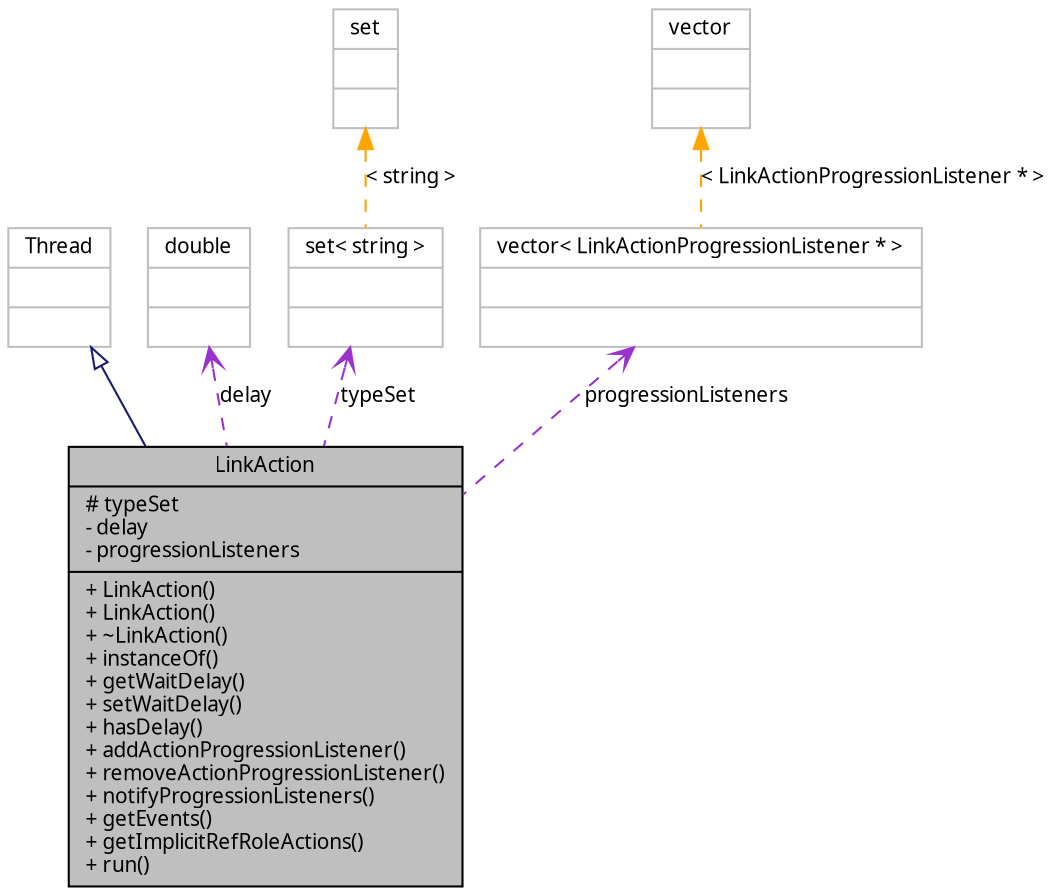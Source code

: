 digraph G
{
  edge [fontname="FreeSans.ttf",fontsize=10,labelfontname="FreeSans.ttf",labelfontsize=10];
  node [fontname="FreeSans.ttf",fontsize=10,shape=record];
  Node1 [label="{LinkAction\n|# typeSet\l- delay\l- progressionListeners\l|+ LinkAction()\l+ LinkAction()\l+ ~LinkAction()\l+ instanceOf()\l+ getWaitDelay()\l+ setWaitDelay()\l+ hasDelay()\l+ addActionProgressionListener()\l+ removeActionProgressionListener()\l+ notifyProgressionListeners()\l+ getEvents()\l+ getImplicitRefRoleActions()\l+ run()\l}",height=0.2,width=0.4,color="black", fillcolor="grey75", style="filled" fontcolor="black"];
  Node2 -> Node1 [dir=back,color="midnightblue",fontsize=10,style="solid",arrowtail="empty",fontname="FreeSans.ttf"];
  Node2 [label="{Thread\n||}",height=0.2,width=0.4,color="grey75", fillcolor="white", style="filled"];
  Node3 -> Node1 [dir=back,color="darkorchid3",fontsize=10,style="dashed",label="delay",arrowtail="open",fontname="FreeSans.ttf"];
  Node3 [label="{double\n||}",height=0.2,width=0.4,color="grey75", fillcolor="white", style="filled"];
  Node4 -> Node1 [dir=back,color="darkorchid3",fontsize=10,style="dashed",label="typeSet",arrowtail="open",fontname="FreeSans.ttf"];
  Node4 [label="{set\< string \>\n||}",height=0.2,width=0.4,color="grey75", fillcolor="white", style="filled"];
  Node5 -> Node4 [dir=back,color="orange",fontsize=10,style="dashed",label="\< string \>",fontname="FreeSans.ttf"];
  Node5 [label="{set\n||}",height=0.2,width=0.4,color="grey75", fillcolor="white", style="filled",tooltip="STL class."];
  Node6 -> Node1 [dir=back,color="darkorchid3",fontsize=10,style="dashed",label="progressionListeners",arrowtail="open",fontname="FreeSans.ttf"];
  Node6 [label="{vector\< LinkActionProgressionListener * \>\n||}",height=0.2,width=0.4,color="grey75", fillcolor="white", style="filled"];
  Node7 -> Node6 [dir=back,color="orange",fontsize=10,style="dashed",label="\< LinkActionProgressionListener * \>",fontname="FreeSans.ttf"];
  Node7 [label="{vector\n||}",height=0.2,width=0.4,color="grey75", fillcolor="white", style="filled",tooltip="STL class."];
}
